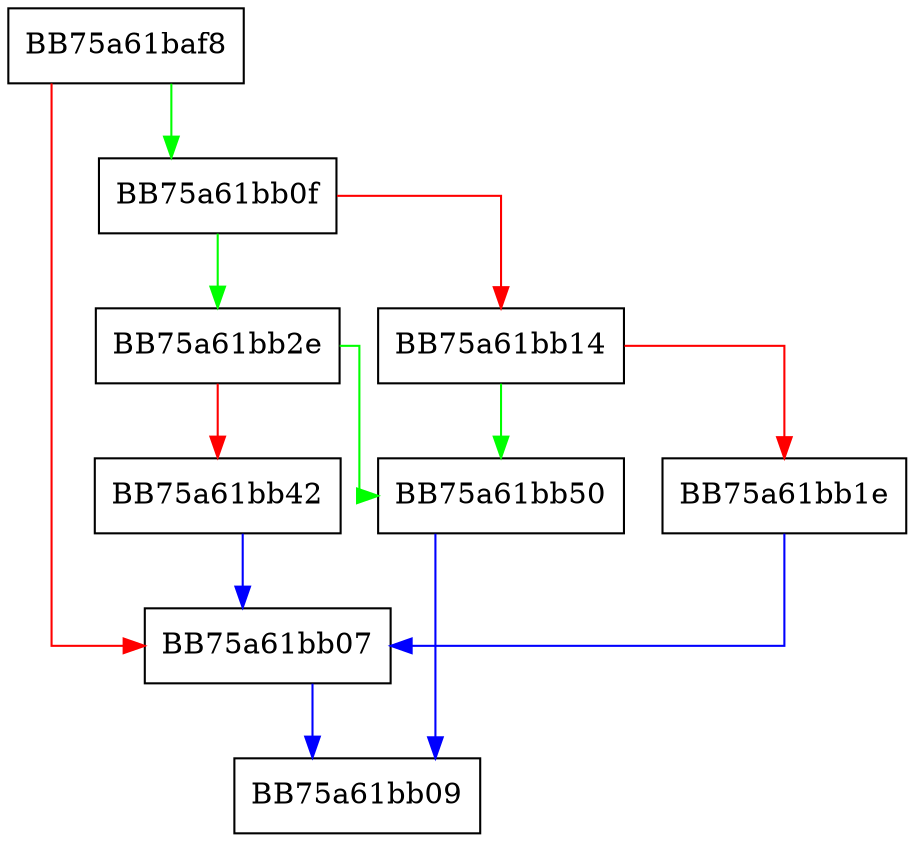 digraph pushObjectLiteralTree {
  node [shape="box"];
  graph [splines=ortho];
  BB75a61baf8 -> BB75a61bb0f [color="green"];
  BB75a61baf8 -> BB75a61bb07 [color="red"];
  BB75a61bb07 -> BB75a61bb09 [color="blue"];
  BB75a61bb0f -> BB75a61bb2e [color="green"];
  BB75a61bb0f -> BB75a61bb14 [color="red"];
  BB75a61bb14 -> BB75a61bb50 [color="green"];
  BB75a61bb14 -> BB75a61bb1e [color="red"];
  BB75a61bb1e -> BB75a61bb07 [color="blue"];
  BB75a61bb2e -> BB75a61bb50 [color="green"];
  BB75a61bb2e -> BB75a61bb42 [color="red"];
  BB75a61bb42 -> BB75a61bb07 [color="blue"];
  BB75a61bb50 -> BB75a61bb09 [color="blue"];
}